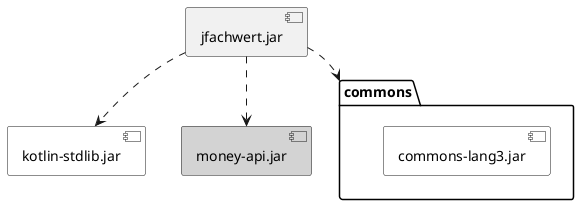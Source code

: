 @startuml

folder "commons" {

    [commons-lang3.jar]

}

[jfachwert.jar] ..> commons

[jfachwert.jar] ..> [kotlin-stdlib.jar]

[jfachwert.jar] ..> [money-api.jar]

[commons-lang3.jar] #White
[kotlin-stdlib.jar] #White
[money-api.jar] #Lightgrey

@enduml

